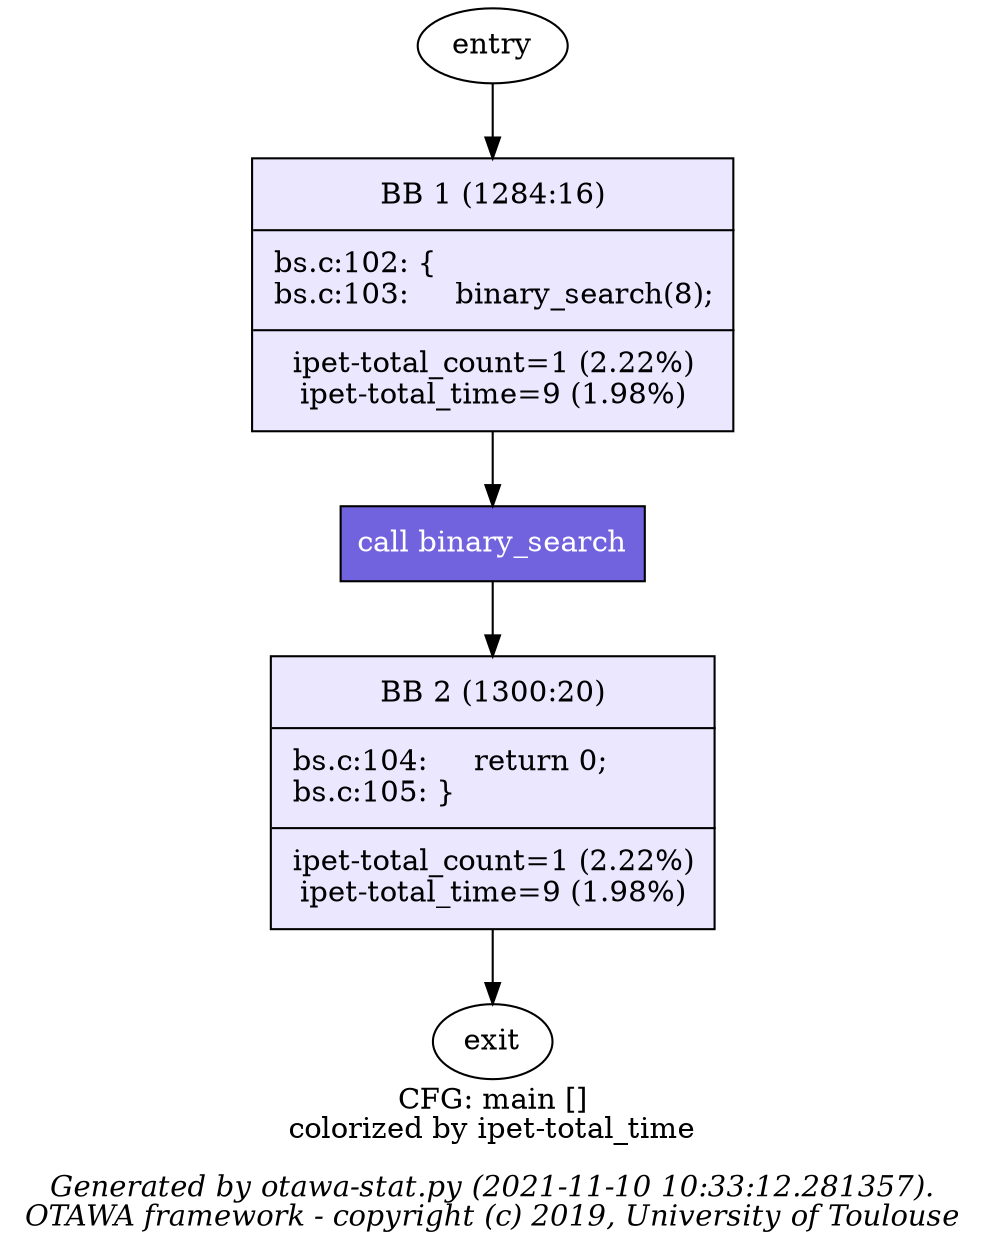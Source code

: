digraph _0 {
	_0_0 [label="entry"];
	_0_1 [margin=0,shape="box",label=<<table border='0' cellpadding='8px'><tr><td>BB 1 (1284:16)</td></tr><hr/><tr><td align='left'>bs.c:102: {
<br align='left'/>bs.c:103: &nbsp;&nbsp;&nbsp;&nbsp;binary_search(8);
<br align='left'/></td></tr><hr/><tr><td>ipet-total_count=1 (2.22%)<br/>ipet-total_time=9 (1.98%)<br/></td></tr></table>>,fillcolor="#eae7ff",style="filled",fontcolor="#000000"];
	_0_2 [margin=0,shape="box",label=<<table border='0' cellpadding='8px'><tr><td>BB 2 (1300:20)</td></tr><hr/><tr><td align='left'>bs.c:104: &nbsp;&nbsp;&nbsp;&nbsp;return&nbsp;0;
<br align='left'/>bs.c:105: }
<br align='left'/></td></tr><hr/><tr><td>ipet-total_count=1 (2.22%)<br/>ipet-total_time=9 (1.98%)<br/></td></tr></table>>,fillcolor="#eae7ff",style="filled",fontcolor="#000000"];
	_0_3 [URL="_1.dot",label="call binary_search",shape="box",fillcolor="#7162dd",style="filled",fontcolor="#ffffff"];
	_0_4 [label="exit"];
	_0_0 -> _0_1;
	_0_1 -> _0_3;
	_0_2 -> _0_4;
	_0_3 -> _0_2;
label=<CFG: main []<br/>colorized by ipet-total_time<br/><BR/><I>Generated by otawa-stat.py (2021-11-10 10:33:12.281357).</I><BR/><I>OTAWA framework - copyright (c) 2019, University of Toulouse</I>>;
}
